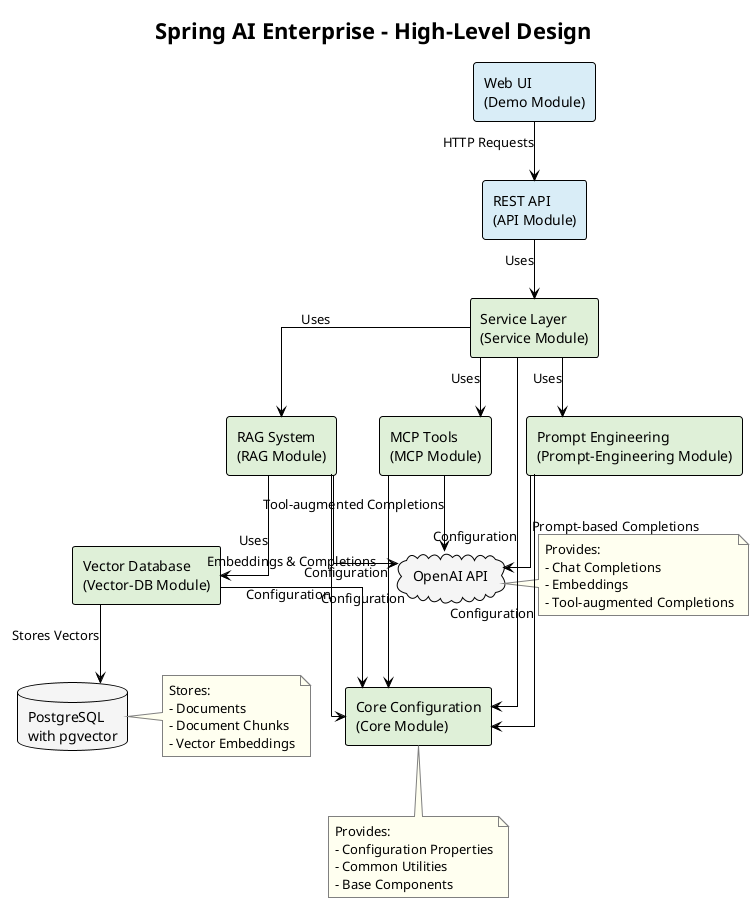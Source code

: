 @startuml High-Level Design
!theme plain
skinparam linetype ortho
skinparam componentStyle rectangle
skinparam backgroundColor white
skinparam ArrowColor black
skinparam ComponentBorderColor black
skinparam ComponentBackgroundColor #f5f5f5
skinparam NoteBorderColor gray
skinparam NoteBackgroundColor #fffff0

title Spring AI Enterprise - High-Level Design

' Define components
component "Web UI\n(Demo Module)" as WebUI #d9edf7
component "REST API\n(API Module)" as API #d9edf7
component "Service Layer\n(Service Module)" as Service #dff0d8
component "RAG System\n(RAG Module)" as RAG #dff0d8
component "Vector Database\n(Vector-DB Module)" as VectorDB #dff0d8
component "MCP Tools\n(MCP Module)" as MCP #dff0d8
component "Prompt Engineering\n(Prompt-Engineering Module)" as PromptEng #dff0d8
component "Core Configuration\n(Core Module)" as Core #dff0d8

' External systems
cloud "OpenAI API" as OpenAI #f5f5f5
database "PostgreSQL\nwith pgvector" as Postgres #f5f5f5

' Define relationships
WebUI --> API : HTTP Requests
API --> Service : Uses
Service --> RAG : Uses
Service --> MCP : Uses
Service --> PromptEng : Uses
RAG --> VectorDB : Uses
RAG --> OpenAI : Embeddings & Completions
VectorDB --> Postgres : Stores Vectors
MCP --> OpenAI : Tool-augmented Completions
PromptEng --> OpenAI : Prompt-based Completions
Service --> Core : Configuration
RAG --> Core : Configuration
MCP --> Core : Configuration
PromptEng --> Core : Configuration
VectorDB --> Core : Configuration

note right of OpenAI
  Provides:
  - Chat Completions
  - Embeddings
  - Tool-augmented Completions
end note

note right of Postgres
  Stores:
  - Documents
  - Document Chunks
  - Vector Embeddings
end note

note bottom of Core
  Provides:
  - Configuration Properties
  - Common Utilities
  - Base Components
end note

@enduml